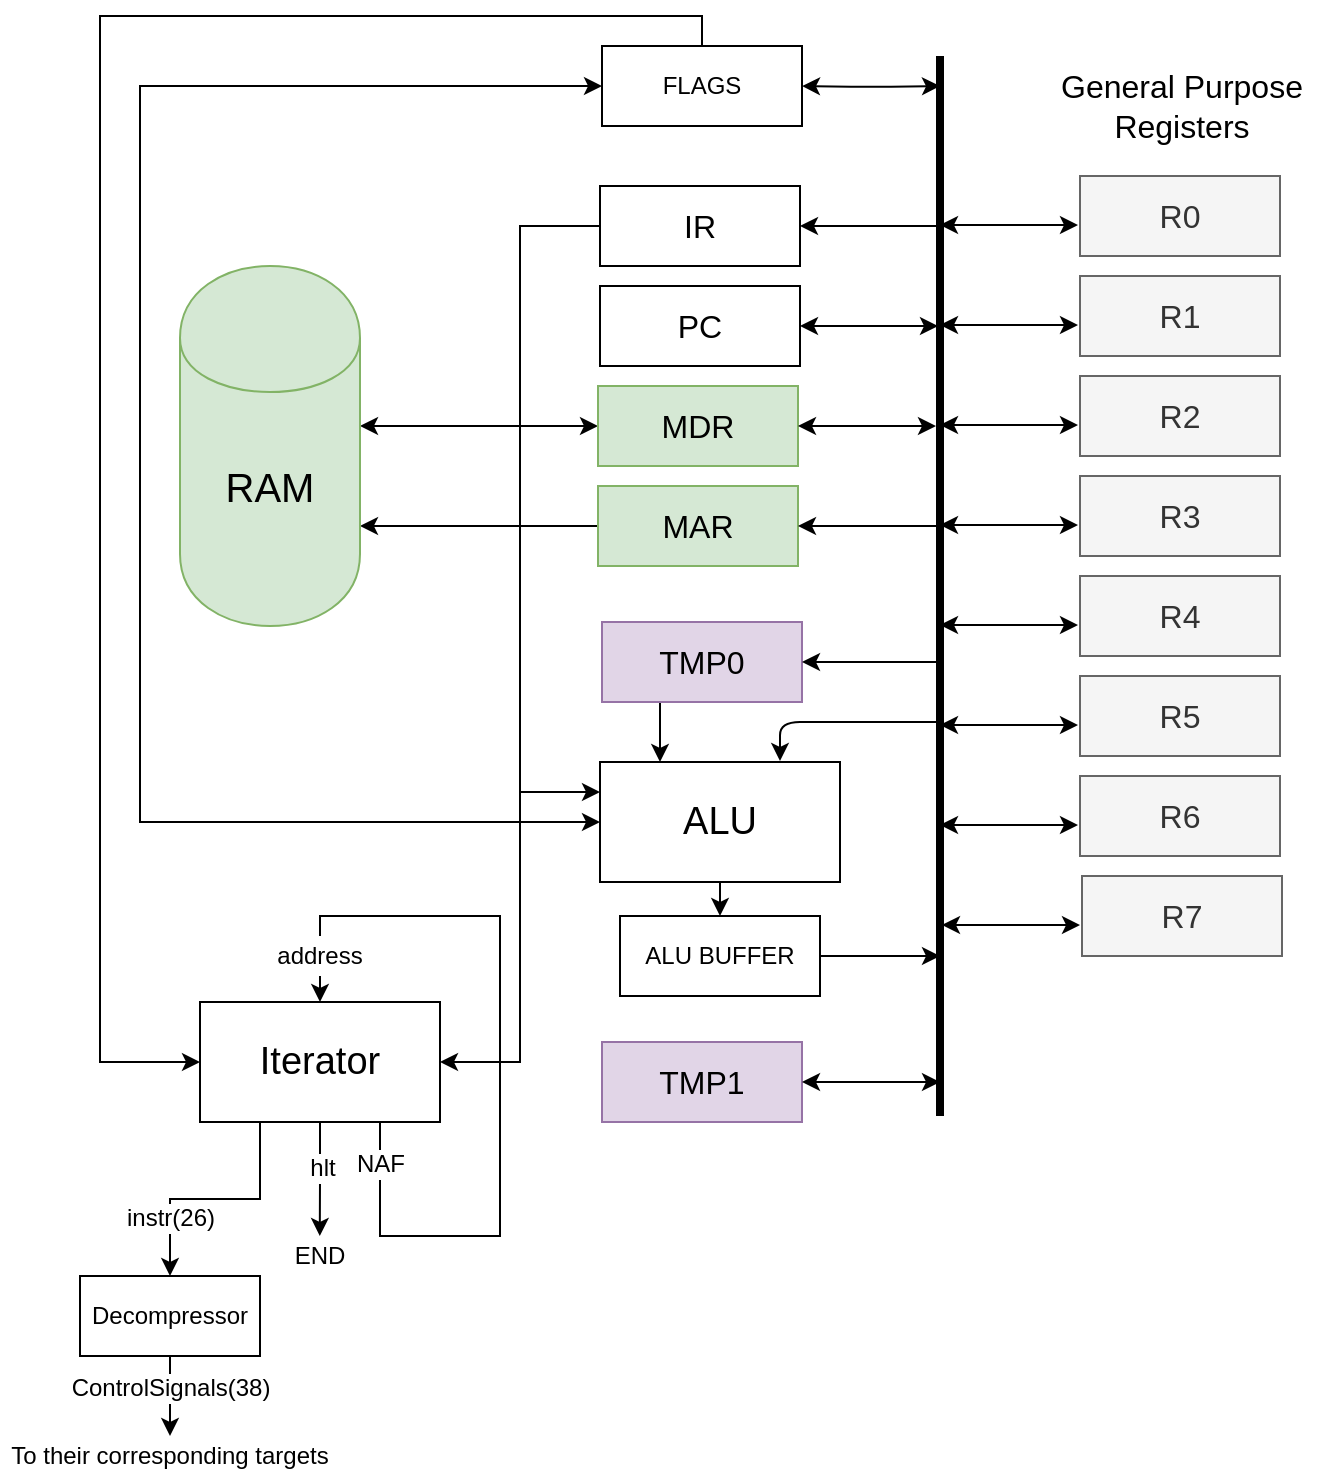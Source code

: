 <mxfile version="12.3.2" type="device" pages="1"><diagram id="rEtOQVhriV5oF6DCWLlc" name="Page-1"><mxGraphModel dx="942" dy="700" grid="1" gridSize="10" guides="1" tooltips="1" connect="1" arrows="1" fold="1" page="1" pageScale="1" pageWidth="850" pageHeight="1100" math="0" shadow="0"><root><mxCell id="0"/><mxCell id="1" parent="0"/><mxCell id="8F-LLzKpFCXrzS5mq5PU-5" style="edgeStyle=orthogonalEdgeStyle;rounded=0;orthogonalLoop=1;jettySize=auto;html=1;exitX=0.5;exitY=1;exitDx=0;exitDy=0;entryX=0.25;entryY=0;entryDx=0;entryDy=0;" parent="1" source="8F-LLzKpFCXrzS5mq5PU-1" target="8F-LLzKpFCXrzS5mq5PU-4" edge="1"><mxGeometry relative="1" as="geometry"/></mxCell><mxCell id="8F-LLzKpFCXrzS5mq5PU-1" value="&lt;font style=&quot;font-size: 16px&quot;&gt;TMP0&lt;/font&gt;" style="rounded=0;whiteSpace=wrap;html=1;fillColor=#e1d5e7;strokeColor=#9673a6;" parent="1" vertex="1"><mxGeometry x="331" y="453" width="100" height="40" as="geometry"/></mxCell><mxCell id="8F-LLzKpFCXrzS5mq5PU-9" style="edgeStyle=orthogonalEdgeStyle;rounded=0;orthogonalLoop=1;jettySize=auto;html=1;exitX=0.5;exitY=1;exitDx=0;exitDy=0;entryX=0.5;entryY=0;entryDx=0;entryDy=0;" parent="1" source="8F-LLzKpFCXrzS5mq5PU-4" target="8F-LLzKpFCXrzS5mq5PU-8" edge="1"><mxGeometry relative="1" as="geometry"/></mxCell><mxCell id="8F-LLzKpFCXrzS5mq5PU-4" value="&lt;font style=&quot;font-size: 19px&quot;&gt;ALU&lt;/font&gt;" style="rounded=0;whiteSpace=wrap;html=1;" parent="1" vertex="1"><mxGeometry x="330" y="523" width="120" height="60" as="geometry"/></mxCell><mxCell id="8F-LLzKpFCXrzS5mq5PU-10" style="edgeStyle=orthogonalEdgeStyle;rounded=0;orthogonalLoop=1;jettySize=auto;html=1;exitX=1;exitY=0.5;exitDx=0;exitDy=0;" parent="1" source="8F-LLzKpFCXrzS5mq5PU-8" edge="1"><mxGeometry relative="1" as="geometry"><mxPoint x="500" y="620" as="targetPoint"/></mxGeometry></mxCell><mxCell id="8F-LLzKpFCXrzS5mq5PU-8" value="&lt;font&gt;&lt;font style=&quot;font-size: 12px&quot;&gt;ALU BUFFER&lt;/font&gt;&lt;br&gt;&lt;/font&gt;" style="rounded=0;whiteSpace=wrap;html=1;" parent="1" vertex="1"><mxGeometry x="340" y="600" width="100" height="40" as="geometry"/></mxCell><mxCell id="8F-LLzKpFCXrzS5mq5PU-13" value="" style="endArrow=none;html=1;strokeWidth=4;rounded=1;" parent="1" edge="1"><mxGeometry width="50" height="50" relative="1" as="geometry"><mxPoint x="500" y="700" as="sourcePoint"/><mxPoint x="500" y="170" as="targetPoint"/></mxGeometry></mxCell><mxCell id="8F-LLzKpFCXrzS5mq5PU-16" value="" style="endArrow=classic;html=1;strokeWidth=1;" parent="1" edge="1"><mxGeometry width="50" height="50" relative="1" as="geometry"><mxPoint x="500" y="503" as="sourcePoint"/><mxPoint x="420" y="522.5" as="targetPoint"/><Array as="points"><mxPoint x="420" y="503"/></Array></mxGeometry></mxCell><mxCell id="8F-LLzKpFCXrzS5mq5PU-17" value="" style="endArrow=classic;html=1;strokeWidth=1;entryX=1;entryY=0.5;entryDx=0;entryDy=0;" parent="1" target="8F-LLzKpFCXrzS5mq5PU-1" edge="1"><mxGeometry width="50" height="50" relative="1" as="geometry"><mxPoint x="500" y="473" as="sourcePoint"/><mxPoint x="550" y="423" as="targetPoint"/></mxGeometry></mxCell><mxCell id="8F-LLzKpFCXrzS5mq5PU-18" value="&lt;font style=&quot;font-size: 16px&quot;&gt;R7&lt;br&gt;&lt;/font&gt;" style="rounded=0;whiteSpace=wrap;html=1;fillColor=#f5f5f5;strokeColor=#666666;fontColor=#333333;" parent="1" vertex="1"><mxGeometry x="571" y="580" width="100" height="40" as="geometry"/></mxCell><mxCell id="8F-LLzKpFCXrzS5mq5PU-19" value="" style="endArrow=classic;startArrow=classic;html=1;" parent="1" edge="1"><mxGeometry width="50" height="50" relative="1" as="geometry"><mxPoint x="501" y="604.5" as="sourcePoint"/><mxPoint x="570" y="604.5" as="targetPoint"/></mxGeometry></mxCell><mxCell id="8F-LLzKpFCXrzS5mq5PU-20" value="&lt;font style=&quot;font-size: 16px&quot;&gt;R6&lt;br&gt;&lt;/font&gt;" style="rounded=0;whiteSpace=wrap;html=1;fillColor=#f5f5f5;strokeColor=#666666;fontColor=#333333;" parent="1" vertex="1"><mxGeometry x="570" y="530" width="100" height="40" as="geometry"/></mxCell><mxCell id="8F-LLzKpFCXrzS5mq5PU-21" value="" style="endArrow=classic;startArrow=classic;html=1;" parent="1" edge="1"><mxGeometry width="50" height="50" relative="1" as="geometry"><mxPoint x="500" y="554.5" as="sourcePoint"/><mxPoint x="569" y="554.5" as="targetPoint"/></mxGeometry></mxCell><mxCell id="8F-LLzKpFCXrzS5mq5PU-22" value="&lt;font style=&quot;font-size: 16px&quot;&gt;R5&lt;br&gt;&lt;/font&gt;" style="rounded=0;whiteSpace=wrap;html=1;fillColor=#f5f5f5;strokeColor=#666666;fontColor=#333333;" parent="1" vertex="1"><mxGeometry x="570" y="480" width="100" height="40" as="geometry"/></mxCell><mxCell id="8F-LLzKpFCXrzS5mq5PU-23" value="" style="endArrow=classic;startArrow=classic;html=1;" parent="1" edge="1"><mxGeometry width="50" height="50" relative="1" as="geometry"><mxPoint x="500" y="504.5" as="sourcePoint"/><mxPoint x="569" y="504.5" as="targetPoint"/></mxGeometry></mxCell><mxCell id="8F-LLzKpFCXrzS5mq5PU-24" value="&lt;font style=&quot;font-size: 16px&quot;&gt;R4&lt;br&gt;&lt;/font&gt;" style="rounded=0;whiteSpace=wrap;html=1;fillColor=#f5f5f5;strokeColor=#666666;fontColor=#333333;" parent="1" vertex="1"><mxGeometry x="570" y="430" width="100" height="40" as="geometry"/></mxCell><mxCell id="8F-LLzKpFCXrzS5mq5PU-25" value="" style="endArrow=classic;startArrow=classic;html=1;" parent="1" edge="1"><mxGeometry width="50" height="50" relative="1" as="geometry"><mxPoint x="500" y="454.5" as="sourcePoint"/><mxPoint x="569" y="454.5" as="targetPoint"/></mxGeometry></mxCell><mxCell id="8F-LLzKpFCXrzS5mq5PU-26" value="&lt;font style=&quot;font-size: 16px&quot;&gt;R3&lt;br&gt;&lt;/font&gt;" style="rounded=0;whiteSpace=wrap;html=1;fillColor=#f5f5f5;strokeColor=#666666;fontColor=#333333;" parent="1" vertex="1"><mxGeometry x="570" y="380" width="100" height="40" as="geometry"/></mxCell><mxCell id="8F-LLzKpFCXrzS5mq5PU-27" value="" style="endArrow=classic;startArrow=classic;html=1;" parent="1" edge="1"><mxGeometry width="50" height="50" relative="1" as="geometry"><mxPoint x="500" y="404.5" as="sourcePoint"/><mxPoint x="569" y="404.5" as="targetPoint"/></mxGeometry></mxCell><mxCell id="8F-LLzKpFCXrzS5mq5PU-28" value="&lt;font style=&quot;font-size: 16px&quot;&gt;R2&lt;br&gt;&lt;/font&gt;" style="rounded=0;whiteSpace=wrap;html=1;fillColor=#f5f5f5;strokeColor=#666666;fontColor=#333333;" parent="1" vertex="1"><mxGeometry x="570" y="330" width="100" height="40" as="geometry"/></mxCell><mxCell id="8F-LLzKpFCXrzS5mq5PU-29" value="" style="endArrow=classic;startArrow=classic;html=1;" parent="1" edge="1"><mxGeometry width="50" height="50" relative="1" as="geometry"><mxPoint x="500" y="354.5" as="sourcePoint"/><mxPoint x="569" y="354.5" as="targetPoint"/></mxGeometry></mxCell><mxCell id="8F-LLzKpFCXrzS5mq5PU-30" value="&lt;font style=&quot;font-size: 16px&quot;&gt;R1&lt;br&gt;&lt;/font&gt;" style="rounded=0;whiteSpace=wrap;html=1;fillColor=#f5f5f5;strokeColor=#666666;fontColor=#333333;" parent="1" vertex="1"><mxGeometry x="570" y="280" width="100" height="40" as="geometry"/></mxCell><mxCell id="8F-LLzKpFCXrzS5mq5PU-31" value="" style="endArrow=classic;startArrow=classic;html=1;" parent="1" edge="1"><mxGeometry width="50" height="50" relative="1" as="geometry"><mxPoint x="500" y="304.5" as="sourcePoint"/><mxPoint x="569" y="304.5" as="targetPoint"/></mxGeometry></mxCell><mxCell id="8F-LLzKpFCXrzS5mq5PU-32" value="&lt;font style=&quot;font-size: 16px&quot;&gt;R0&lt;br&gt;&lt;/font&gt;" style="rounded=0;whiteSpace=wrap;html=1;fillColor=#f5f5f5;strokeColor=#666666;fontColor=#333333;" parent="1" vertex="1"><mxGeometry x="570" y="230" width="100" height="40" as="geometry"/></mxCell><mxCell id="8F-LLzKpFCXrzS5mq5PU-33" value="" style="endArrow=classic;startArrow=classic;html=1;" parent="1" edge="1"><mxGeometry width="50" height="50" relative="1" as="geometry"><mxPoint x="500" y="254.5" as="sourcePoint"/><mxPoint x="569" y="254.5" as="targetPoint"/></mxGeometry></mxCell><mxCell id="8F-LLzKpFCXrzS5mq5PU-34" value="&lt;font style=&quot;font-size: 16px&quot;&gt;PC&lt;br&gt;&lt;/font&gt;" style="rounded=0;whiteSpace=wrap;html=1;" parent="1" vertex="1"><mxGeometry x="330" y="285" width="100" height="40" as="geometry"/></mxCell><mxCell id="8F-LLzKpFCXrzS5mq5PU-35" value="" style="endArrow=classic;startArrow=classic;html=1;" parent="1" edge="1"><mxGeometry width="50" height="50" relative="1" as="geometry"><mxPoint x="430.0" y="305" as="sourcePoint"/><mxPoint x="499" y="305" as="targetPoint"/></mxGeometry></mxCell><mxCell id="ZQMTjfCkhtaEV4nV-abT-2" style="edgeStyle=orthogonalEdgeStyle;rounded=0;orthogonalLoop=1;jettySize=auto;html=1;exitX=0;exitY=0.5;exitDx=0;exitDy=0;startArrow=classic;startFill=1;" parent="1" source="8F-LLzKpFCXrzS5mq5PU-36" edge="1"><mxGeometry relative="1" as="geometry"><mxPoint x="210" y="355" as="targetPoint"/></mxGeometry></mxCell><mxCell id="8F-LLzKpFCXrzS5mq5PU-36" value="&lt;font style=&quot;font-size: 16px&quot;&gt;MDR&lt;br&gt;&lt;/font&gt;" style="rounded=0;whiteSpace=wrap;html=1;fillColor=#d5e8d4;strokeColor=#82b366;" parent="1" vertex="1"><mxGeometry x="329" y="335" width="100" height="40" as="geometry"/></mxCell><mxCell id="8F-LLzKpFCXrzS5mq5PU-37" value="" style="endArrow=classic;startArrow=classic;html=1;endFill=1;" parent="1" edge="1"><mxGeometry width="50" height="50" relative="1" as="geometry"><mxPoint x="429.0" y="355" as="sourcePoint"/><mxPoint x="498" y="355" as="targetPoint"/></mxGeometry></mxCell><mxCell id="ZQMTjfCkhtaEV4nV-abT-3" style="edgeStyle=orthogonalEdgeStyle;rounded=0;orthogonalLoop=1;jettySize=auto;html=1;exitX=0;exitY=0.5;exitDx=0;exitDy=0;startArrow=none;startFill=0;entryX=1;entryY=0.722;entryDx=0;entryDy=0;entryPerimeter=0;endArrow=classic;endFill=1;" parent="1" source="8F-LLzKpFCXrzS5mq5PU-38" target="8F-LLzKpFCXrzS5mq5PU-53" edge="1"><mxGeometry relative="1" as="geometry"><mxPoint x="220" y="405" as="targetPoint"/></mxGeometry></mxCell><mxCell id="8F-LLzKpFCXrzS5mq5PU-38" value="&lt;font style=&quot;font-size: 16px&quot;&gt;MAR&lt;br&gt;&lt;/font&gt;" style="rounded=0;whiteSpace=wrap;html=1;fillColor=#d5e8d4;strokeColor=#82b366;" parent="1" vertex="1"><mxGeometry x="329" y="385" width="100" height="40" as="geometry"/></mxCell><mxCell id="8F-LLzKpFCXrzS5mq5PU-39" value="" style="endArrow=none;startArrow=classic;html=1;endFill=0;" parent="1" edge="1"><mxGeometry width="50" height="50" relative="1" as="geometry"><mxPoint x="429.0" y="405" as="sourcePoint"/><mxPoint x="498" y="405" as="targetPoint"/></mxGeometry></mxCell><mxCell id="fu1l0J8blERnomOIHEV_-1" style="edgeStyle=orthogonalEdgeStyle;rounded=0;orthogonalLoop=1;jettySize=auto;html=1;exitX=0;exitY=0.5;exitDx=0;exitDy=0;entryX=0;entryY=0.25;entryDx=0;entryDy=0;" parent="1" source="8F-LLzKpFCXrzS5mq5PU-41" target="8F-LLzKpFCXrzS5mq5PU-4" edge="1"><mxGeometry relative="1" as="geometry"><Array as="points"><mxPoint x="290" y="255"/><mxPoint x="290" y="538"/></Array></mxGeometry></mxCell><mxCell id="fu1l0J8blERnomOIHEV_-3" style="edgeStyle=orthogonalEdgeStyle;rounded=0;orthogonalLoop=1;jettySize=auto;html=1;entryX=1;entryY=0.5;entryDx=0;entryDy=0;" parent="1" source="8F-LLzKpFCXrzS5mq5PU-41" target="fu1l0J8blERnomOIHEV_-2" edge="1"><mxGeometry relative="1" as="geometry"/></mxCell><mxCell id="8F-LLzKpFCXrzS5mq5PU-41" value="&lt;font style=&quot;font-size: 16px&quot;&gt;IR&lt;br&gt;&lt;/font&gt;" style="rounded=0;whiteSpace=wrap;html=1;" parent="1" vertex="1"><mxGeometry x="330" y="235" width="100" height="40" as="geometry"/></mxCell><mxCell id="8F-LLzKpFCXrzS5mq5PU-42" value="" style="endArrow=none;startArrow=classic;html=1;endFill=0;" parent="1" edge="1"><mxGeometry width="50" height="50" relative="1" as="geometry"><mxPoint x="430.0" y="255" as="sourcePoint"/><mxPoint x="499" y="255" as="targetPoint"/></mxGeometry></mxCell><mxCell id="8F-LLzKpFCXrzS5mq5PU-60" style="edgeStyle=orthogonalEdgeStyle;rounded=1;orthogonalLoop=1;jettySize=auto;html=1;entryX=1;entryY=0.5;entryDx=0;entryDy=0;startArrow=classic;startFill=1;endArrow=classic;endFill=1;strokeColor=#000000;strokeWidth=1;" parent="1" target="8F-LLzKpFCXrzS5mq5PU-59" edge="1"><mxGeometry relative="1" as="geometry"><mxPoint x="500" y="185" as="sourcePoint"/></mxGeometry></mxCell><mxCell id="8F-LLzKpFCXrzS5mq5PU-48" value="&lt;font style=&quot;font-size: 16px&quot;&gt;General Purpose Registers&lt;/font&gt;" style="text;html=1;align=center;verticalAlign=middle;whiteSpace=wrap;rounded=0;shadow=0;glass=0;comic=0;rotation=0;" parent="1" vertex="1"><mxGeometry x="544" y="170" width="154" height="50" as="geometry"/></mxCell><mxCell id="8F-LLzKpFCXrzS5mq5PU-51" value="&lt;font style=&quot;font-size: 16px&quot;&gt;TMP1&lt;br&gt;&lt;/font&gt;" style="rounded=0;whiteSpace=wrap;html=1;fillColor=#e1d5e7;strokeColor=#9673a6;" parent="1" vertex="1"><mxGeometry x="331" y="663" width="100" height="40" as="geometry"/></mxCell><mxCell id="8F-LLzKpFCXrzS5mq5PU-52" value="" style="endArrow=classic;startArrow=classic;html=1;" parent="1" edge="1"><mxGeometry width="50" height="50" relative="1" as="geometry"><mxPoint x="431.0" y="683" as="sourcePoint"/><mxPoint x="500" y="683" as="targetPoint"/></mxGeometry></mxCell><mxCell id="8F-LLzKpFCXrzS5mq5PU-53" value="&lt;font style=&quot;font-size: 20px&quot;&gt;RAM&lt;/font&gt;" style="shape=cylinder;whiteSpace=wrap;html=1;boundedLbl=1;backgroundOutline=1;rounded=0;shadow=0;glass=0;comic=0;strokeColor=#82b366;fillColor=#d5e8d4;" parent="1" vertex="1"><mxGeometry x="120" y="275" width="90" height="180" as="geometry"/></mxCell><mxCell id="ZQMTjfCkhtaEV4nV-abT-1" style="edgeStyle=orthogonalEdgeStyle;rounded=0;orthogonalLoop=1;jettySize=auto;html=1;entryX=0;entryY=0.5;entryDx=0;entryDy=0;startArrow=classic;startFill=1;" parent="1" source="8F-LLzKpFCXrzS5mq5PU-59" target="8F-LLzKpFCXrzS5mq5PU-4" edge="1"><mxGeometry relative="1" as="geometry"><mxPoint x="60" y="540" as="targetPoint"/><Array as="points"><mxPoint x="100" y="185"/><mxPoint x="100" y="553"/></Array></mxGeometry></mxCell><mxCell id="fu1l0J8blERnomOIHEV_-5" style="edgeStyle=orthogonalEdgeStyle;rounded=0;orthogonalLoop=1;jettySize=auto;html=1;entryX=0;entryY=0.5;entryDx=0;entryDy=0;" parent="1" source="8F-LLzKpFCXrzS5mq5PU-59" target="fu1l0J8blERnomOIHEV_-2" edge="1"><mxGeometry relative="1" as="geometry"><mxPoint x="60" y="570" as="targetPoint"/><Array as="points"><mxPoint x="381" y="150"/><mxPoint x="80" y="150"/><mxPoint x="80" y="673"/></Array></mxGeometry></mxCell><mxCell id="8F-LLzKpFCXrzS5mq5PU-59" value="FLAGS" style="rounded=0;whiteSpace=wrap;html=1;" parent="1" vertex="1"><mxGeometry x="331" y="165" width="100" height="40" as="geometry"/></mxCell><mxCell id="fu1l0J8blERnomOIHEV_-6" style="edgeStyle=orthogonalEdgeStyle;rounded=0;orthogonalLoop=1;jettySize=auto;html=1;exitX=0.75;exitY=1;exitDx=0;exitDy=0;entryX=0.5;entryY=0;entryDx=0;entryDy=0;" parent="1" source="fu1l0J8blERnomOIHEV_-2" target="fu1l0J8blERnomOIHEV_-2" edge="1"><mxGeometry relative="1" as="geometry"><mxPoint x="280" y="600" as="targetPoint"/><Array as="points"><mxPoint x="220" y="760"/><mxPoint x="280" y="760"/><mxPoint x="280" y="600"/><mxPoint x="190" y="600"/></Array></mxGeometry></mxCell><mxCell id="fu1l0J8blERnomOIHEV_-7" value="NAF" style="text;html=1;align=center;verticalAlign=middle;resizable=0;points=[];;labelBackgroundColor=#ffffff;" parent="fu1l0J8blERnomOIHEV_-6" vertex="1" connectable="0"><mxGeometry x="0.003" y="8" relative="1" as="geometry"><mxPoint x="-52" y="52" as="offset"/></mxGeometry></mxCell><mxCell id="fu1l0J8blERnomOIHEV_-8" style="edgeStyle=orthogonalEdgeStyle;rounded=0;orthogonalLoop=1;jettySize=auto;html=1;exitX=0.5;exitY=1;exitDx=0;exitDy=0;" parent="1" source="fu1l0J8blERnomOIHEV_-2" target="fu1l0J8blERnomOIHEV_-20" edge="1"><mxGeometry relative="1" as="geometry"><mxPoint x="189.944" y="760" as="targetPoint"/></mxGeometry></mxCell><mxCell id="fu1l0J8blERnomOIHEV_-9" value="hlt" style="text;html=1;align=center;verticalAlign=middle;resizable=0;points=[];;labelBackgroundColor=#ffffff;" parent="fu1l0J8blERnomOIHEV_-8" vertex="1" connectable="0"><mxGeometry x="-0.211" y="1" relative="1" as="geometry"><mxPoint as="offset"/></mxGeometry></mxCell><mxCell id="fu1l0J8blERnomOIHEV_-10" style="edgeStyle=orthogonalEdgeStyle;rounded=0;orthogonalLoop=1;jettySize=auto;html=1;exitX=0.25;exitY=1;exitDx=0;exitDy=0;entryX=0.5;entryY=0;entryDx=0;entryDy=0;" parent="1" source="fu1l0J8blERnomOIHEV_-2" target="fu1l0J8blERnomOIHEV_-14" edge="1"><mxGeometry relative="1" as="geometry"><mxPoint x="159.944" y="760" as="targetPoint"/></mxGeometry></mxCell><mxCell id="fu1l0J8blERnomOIHEV_-11" value="instr(26)" style="text;html=1;align=center;verticalAlign=middle;resizable=0;points=[];;labelBackgroundColor=#ffffff;" parent="fu1l0J8blERnomOIHEV_-10" vertex="1" connectable="0"><mxGeometry x="-0.25" y="-1" relative="1" as="geometry"><mxPoint x="-37.5" y="10" as="offset"/></mxGeometry></mxCell><mxCell id="fu1l0J8blERnomOIHEV_-2" value="&lt;font style=&quot;font-size: 19px&quot;&gt;Iterator&lt;/font&gt;" style="rounded=0;whiteSpace=wrap;html=1;" parent="1" vertex="1"><mxGeometry x="130" y="643" width="120" height="60" as="geometry"/></mxCell><mxCell id="fu1l0J8blERnomOIHEV_-12" value="address" style="text;html=1;strokeColor=none;fillColor=#ffffff;align=center;verticalAlign=middle;whiteSpace=wrap;rounded=0;" parent="1" vertex="1"><mxGeometry x="170" y="610" width="40" height="20" as="geometry"/></mxCell><mxCell id="fu1l0J8blERnomOIHEV_-15" style="edgeStyle=orthogonalEdgeStyle;rounded=0;orthogonalLoop=1;jettySize=auto;html=1;endSize=6;entryX=0.5;entryY=0;entryDx=0;entryDy=0;" parent="1" source="fu1l0J8blERnomOIHEV_-14" target="fu1l0J8blERnomOIHEV_-17" edge="1"><mxGeometry relative="1" as="geometry"><mxPoint x="115" y="870" as="targetPoint"/></mxGeometry></mxCell><mxCell id="fu1l0J8blERnomOIHEV_-16" value="ControlSignals(38)" style="text;html=1;align=center;verticalAlign=middle;resizable=0;points=[];;labelBackgroundColor=#ffffff;" parent="fu1l0J8blERnomOIHEV_-15" vertex="1" connectable="0"><mxGeometry x="-0.24" y="-1" relative="1" as="geometry"><mxPoint x="1" y="1" as="offset"/></mxGeometry></mxCell><mxCell id="fu1l0J8blERnomOIHEV_-14" value="Decompressor" style="rounded=0;whiteSpace=wrap;html=1;glass=0;fillColor=#ffffff;" parent="1" vertex="1"><mxGeometry x="70" y="780" width="90" height="40" as="geometry"/></mxCell><mxCell id="fu1l0J8blERnomOIHEV_-17" value="To their corresponding targets" style="text;html=1;strokeColor=none;fillColor=none;align=center;verticalAlign=middle;whiteSpace=wrap;rounded=0;glass=0;" parent="1" vertex="1"><mxGeometry x="30" y="860" width="170" height="20" as="geometry"/></mxCell><mxCell id="fu1l0J8blERnomOIHEV_-20" value="END" style="text;html=1;strokeColor=none;fillColor=none;align=center;verticalAlign=middle;whiteSpace=wrap;rounded=0;" parent="1" vertex="1"><mxGeometry x="169.944" y="760" width="40" height="20" as="geometry"/></mxCell></root></mxGraphModel></diagram></mxfile>